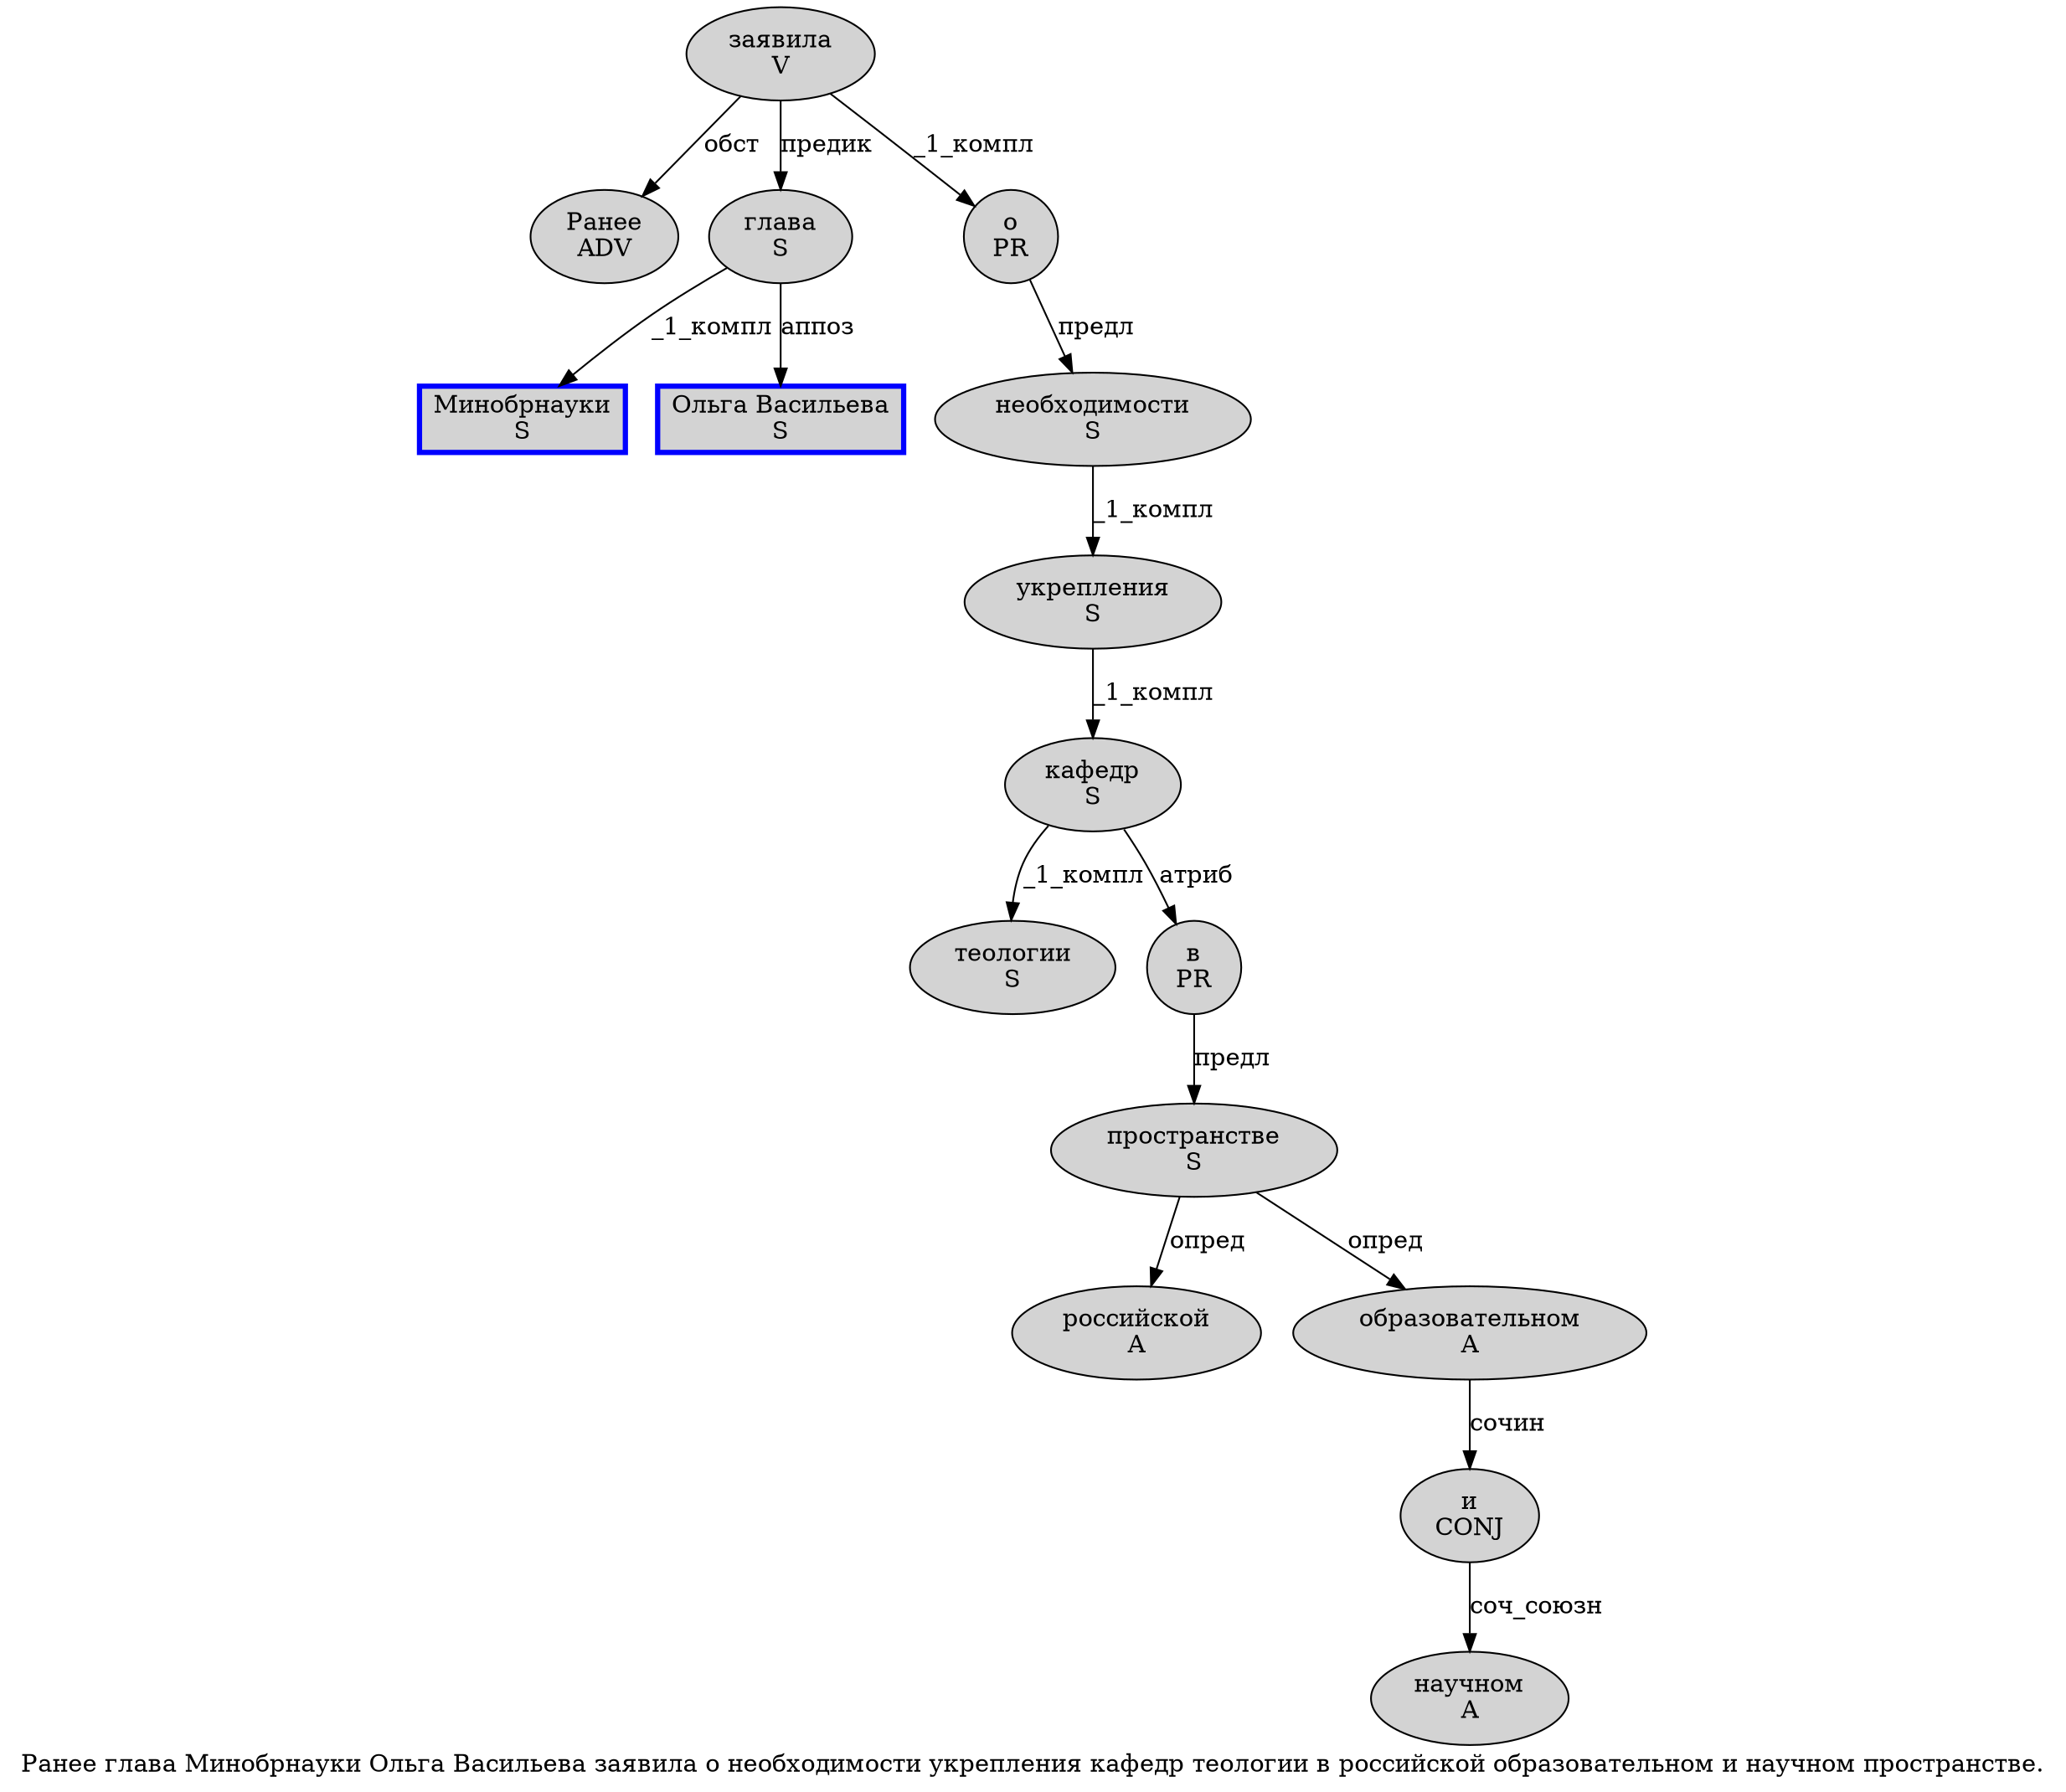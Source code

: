digraph SENTENCE_870 {
	graph [label="Ранее глава Минобрнауки Ольга Васильева заявила о необходимости укрепления кафедр теологии в российской образовательном и научном пространстве."]
	node [style=filled]
		0 [label="Ранее
ADV" color="" fillcolor=lightgray penwidth=1 shape=ellipse]
		1 [label="глава
S" color="" fillcolor=lightgray penwidth=1 shape=ellipse]
		2 [label="Минобрнауки
S" color=blue fillcolor=lightgray penwidth=3 shape=box]
		3 [label="Ольга Васильева
S" color=blue fillcolor=lightgray penwidth=3 shape=box]
		4 [label="заявила
V" color="" fillcolor=lightgray penwidth=1 shape=ellipse]
		5 [label="о
PR" color="" fillcolor=lightgray penwidth=1 shape=ellipse]
		6 [label="необходимости
S" color="" fillcolor=lightgray penwidth=1 shape=ellipse]
		7 [label="укрепления
S" color="" fillcolor=lightgray penwidth=1 shape=ellipse]
		8 [label="кафедр
S" color="" fillcolor=lightgray penwidth=1 shape=ellipse]
		9 [label="теологии
S" color="" fillcolor=lightgray penwidth=1 shape=ellipse]
		10 [label="в
PR" color="" fillcolor=lightgray penwidth=1 shape=ellipse]
		11 [label="российской
A" color="" fillcolor=lightgray penwidth=1 shape=ellipse]
		12 [label="образовательном
A" color="" fillcolor=lightgray penwidth=1 shape=ellipse]
		13 [label="и
CONJ" color="" fillcolor=lightgray penwidth=1 shape=ellipse]
		14 [label="научном
A" color="" fillcolor=lightgray penwidth=1 shape=ellipse]
		15 [label="пространстве
S" color="" fillcolor=lightgray penwidth=1 shape=ellipse]
			4 -> 0 [label="обст"]
			4 -> 1 [label="предик"]
			4 -> 5 [label="_1_компл"]
			6 -> 7 [label="_1_компл"]
			1 -> 2 [label="_1_компл"]
			1 -> 3 [label="аппоз"]
			12 -> 13 [label="сочин"]
			13 -> 14 [label="соч_союзн"]
			7 -> 8 [label="_1_компл"]
			5 -> 6 [label="предл"]
			8 -> 9 [label="_1_компл"]
			8 -> 10 [label="атриб"]
			10 -> 15 [label="предл"]
			15 -> 11 [label="опред"]
			15 -> 12 [label="опред"]
}